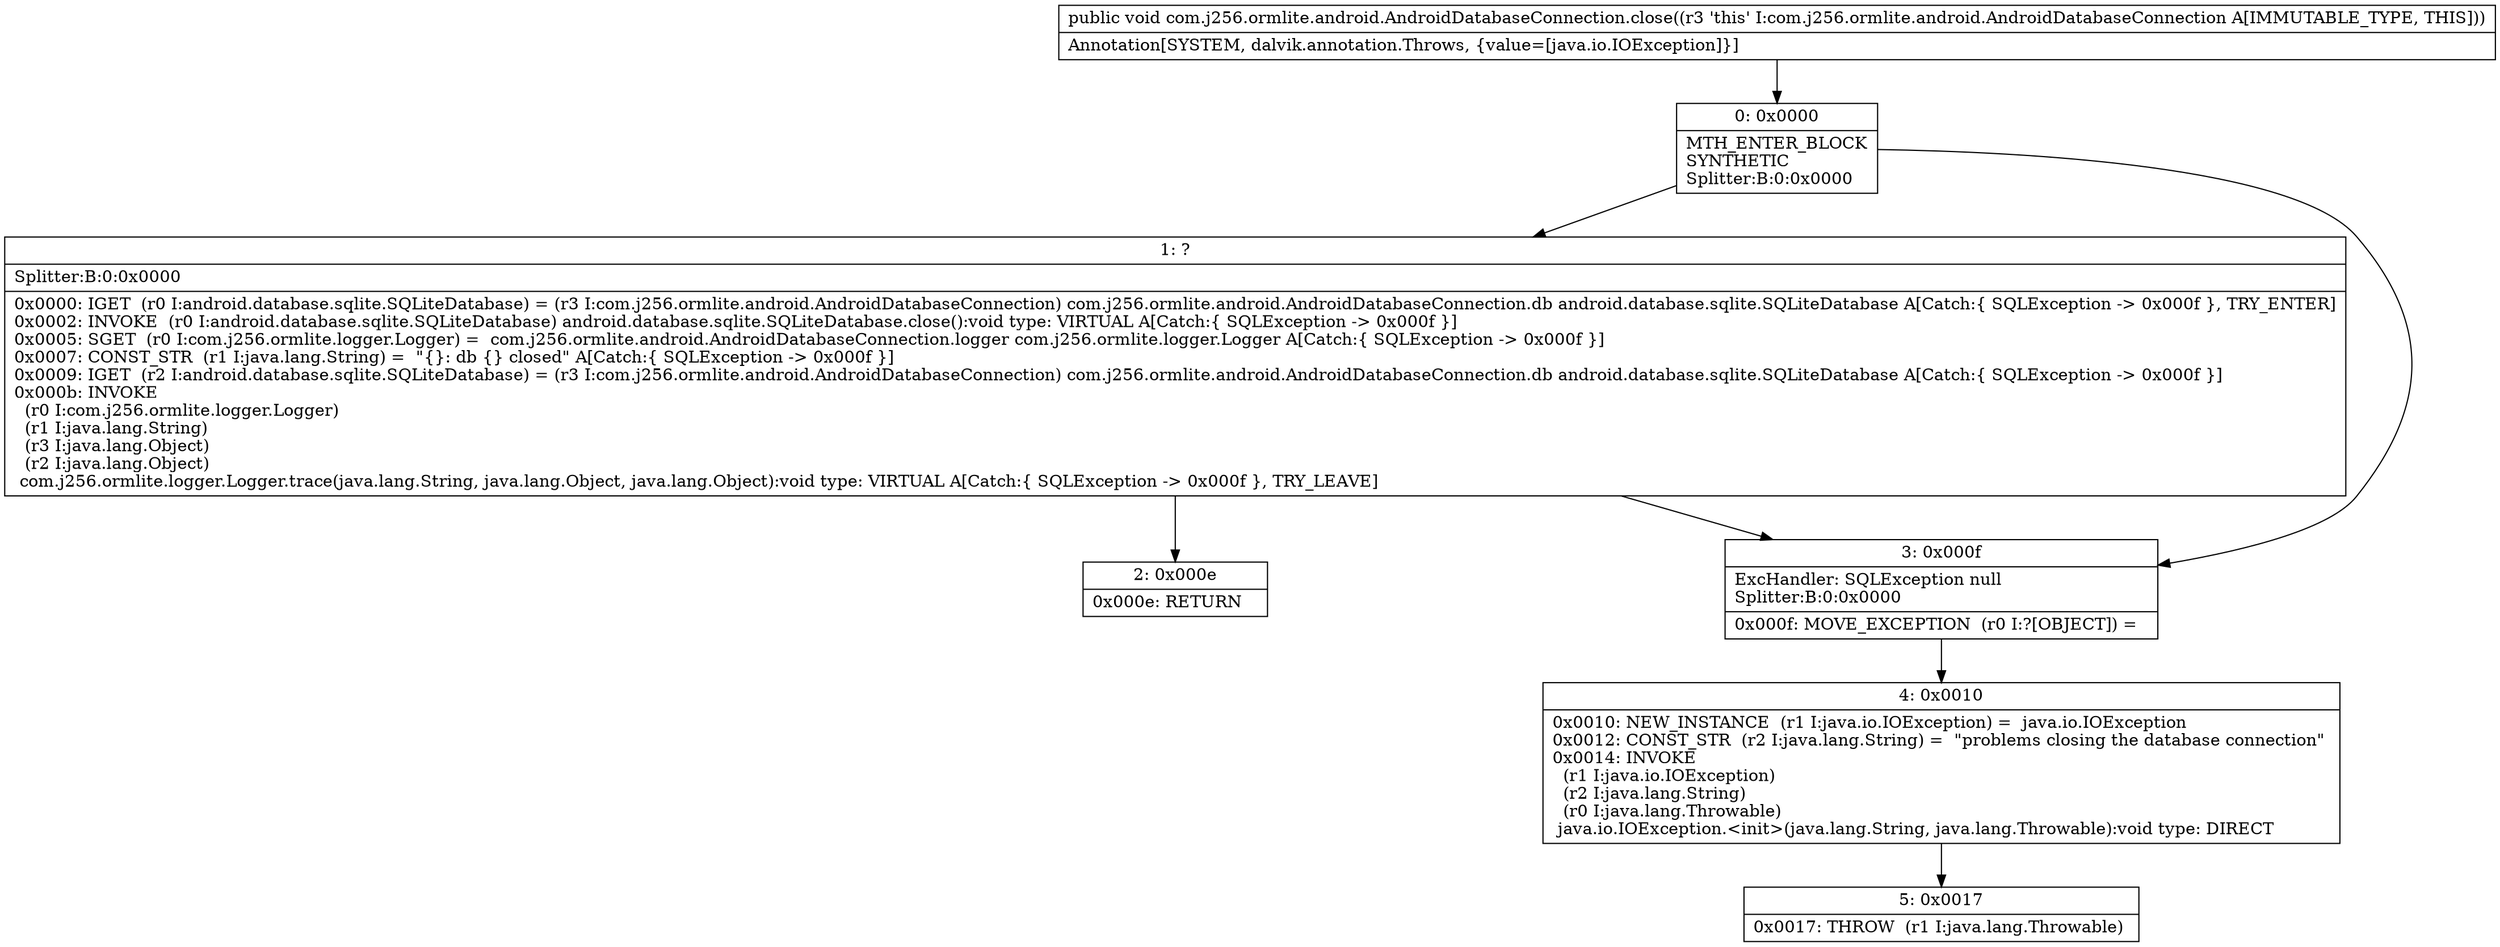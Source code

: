digraph "CFG forcom.j256.ormlite.android.AndroidDatabaseConnection.close()V" {
Node_0 [shape=record,label="{0\:\ 0x0000|MTH_ENTER_BLOCK\lSYNTHETIC\lSplitter:B:0:0x0000\l}"];
Node_1 [shape=record,label="{1\:\ ?|Splitter:B:0:0x0000\l|0x0000: IGET  (r0 I:android.database.sqlite.SQLiteDatabase) = (r3 I:com.j256.ormlite.android.AndroidDatabaseConnection) com.j256.ormlite.android.AndroidDatabaseConnection.db android.database.sqlite.SQLiteDatabase A[Catch:\{ SQLException \-\> 0x000f \}, TRY_ENTER]\l0x0002: INVOKE  (r0 I:android.database.sqlite.SQLiteDatabase) android.database.sqlite.SQLiteDatabase.close():void type: VIRTUAL A[Catch:\{ SQLException \-\> 0x000f \}]\l0x0005: SGET  (r0 I:com.j256.ormlite.logger.Logger) =  com.j256.ormlite.android.AndroidDatabaseConnection.logger com.j256.ormlite.logger.Logger A[Catch:\{ SQLException \-\> 0x000f \}]\l0x0007: CONST_STR  (r1 I:java.lang.String) =  \"\{\}: db \{\} closed\" A[Catch:\{ SQLException \-\> 0x000f \}]\l0x0009: IGET  (r2 I:android.database.sqlite.SQLiteDatabase) = (r3 I:com.j256.ormlite.android.AndroidDatabaseConnection) com.j256.ormlite.android.AndroidDatabaseConnection.db android.database.sqlite.SQLiteDatabase A[Catch:\{ SQLException \-\> 0x000f \}]\l0x000b: INVOKE  \l  (r0 I:com.j256.ormlite.logger.Logger)\l  (r1 I:java.lang.String)\l  (r3 I:java.lang.Object)\l  (r2 I:java.lang.Object)\l com.j256.ormlite.logger.Logger.trace(java.lang.String, java.lang.Object, java.lang.Object):void type: VIRTUAL A[Catch:\{ SQLException \-\> 0x000f \}, TRY_LEAVE]\l}"];
Node_2 [shape=record,label="{2\:\ 0x000e|0x000e: RETURN   \l}"];
Node_3 [shape=record,label="{3\:\ 0x000f|ExcHandler: SQLException null\lSplitter:B:0:0x0000\l|0x000f: MOVE_EXCEPTION  (r0 I:?[OBJECT]) =  \l}"];
Node_4 [shape=record,label="{4\:\ 0x0010|0x0010: NEW_INSTANCE  (r1 I:java.io.IOException) =  java.io.IOException \l0x0012: CONST_STR  (r2 I:java.lang.String) =  \"problems closing the database connection\" \l0x0014: INVOKE  \l  (r1 I:java.io.IOException)\l  (r2 I:java.lang.String)\l  (r0 I:java.lang.Throwable)\l java.io.IOException.\<init\>(java.lang.String, java.lang.Throwable):void type: DIRECT \l}"];
Node_5 [shape=record,label="{5\:\ 0x0017|0x0017: THROW  (r1 I:java.lang.Throwable) \l}"];
MethodNode[shape=record,label="{public void com.j256.ormlite.android.AndroidDatabaseConnection.close((r3 'this' I:com.j256.ormlite.android.AndroidDatabaseConnection A[IMMUTABLE_TYPE, THIS]))  | Annotation[SYSTEM, dalvik.annotation.Throws, \{value=[java.io.IOException]\}]\l}"];
MethodNode -> Node_0;
Node_0 -> Node_1;
Node_0 -> Node_3;
Node_1 -> Node_2;
Node_1 -> Node_3;
Node_3 -> Node_4;
Node_4 -> Node_5;
}

